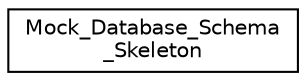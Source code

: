 digraph "Graphical Class Hierarchy"
{
 // LATEX_PDF_SIZE
  edge [fontname="Helvetica",fontsize="10",labelfontname="Helvetica",labelfontsize="10"];
  node [fontname="Helvetica",fontsize="10",shape=record];
  rankdir="LR";
  Node0 [label="Mock_Database_Schema\l_Skeleton",height=0.2,width=0.4,color="black", fillcolor="white", style="filled",URL="$class_mock___database___schema___skeleton.html",tooltip=" "];
}
